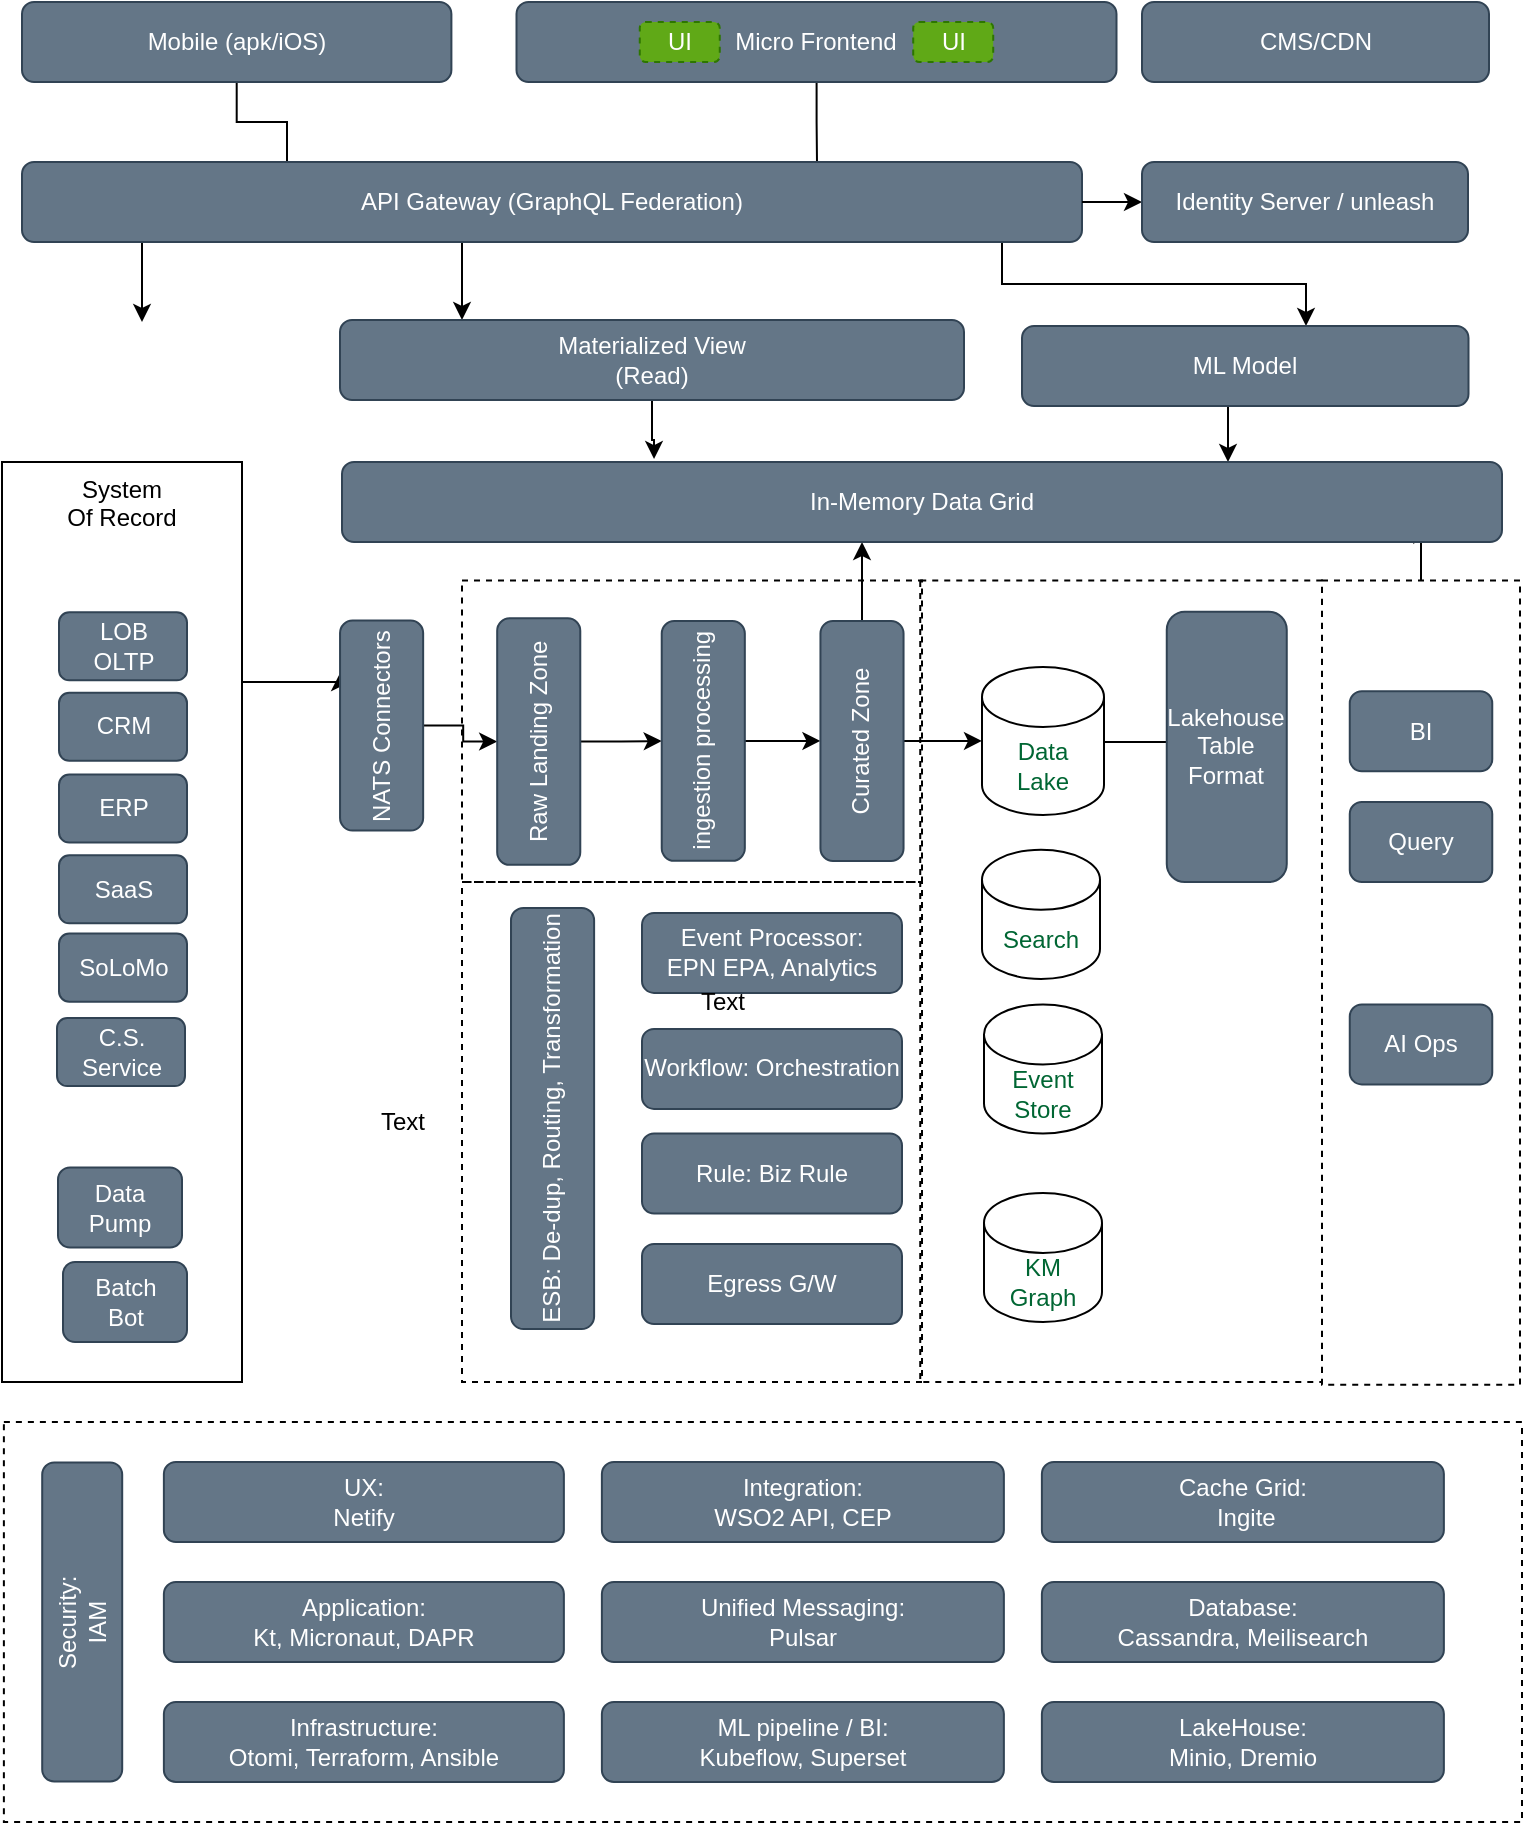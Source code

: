 <mxfile version="22.1.5" type="github">
  <diagram name="Page-1" id="63fa74Grwjo4TsL1Jt9k">
    <mxGraphModel dx="1590" dy="1047" grid="1" gridSize="10" guides="1" tooltips="1" connect="1" arrows="1" fold="1" page="1" pageScale="1" pageWidth="850" pageHeight="1100" math="0" shadow="0">
      <root>
        <mxCell id="0" />
        <mxCell id="1" parent="0" />
        <mxCell id="QkDSQcAo3J11459JGNHK-1" value="" style="rounded=0;whiteSpace=wrap;html=1;align=center;verticalAlign=top;strokeColor=default;fillColor=none;dashed=1;" vertex="1" parent="1">
          <mxGeometry x="70.94" y="830" width="759.06" height="200" as="geometry" />
        </mxCell>
        <mxCell id="QkDSQcAo3J11459JGNHK-2" value="" style="rounded=0;whiteSpace=wrap;html=1;align=center;verticalAlign=top;strokeColor=default;fillColor=none;dashed=1;" vertex="1" parent="1">
          <mxGeometry x="529.12" y="409.23" width="200.88" height="400.77" as="geometry" />
        </mxCell>
        <mxCell id="QkDSQcAo3J11459JGNHK-3" style="edgeStyle=orthogonalEdgeStyle;rounded=0;orthogonalLoop=1;jettySize=auto;html=1;entryX=0.25;entryY=0;entryDx=0;entryDy=0;startArrow=none;startFill=0;endArrow=none;endFill=0;" edge="1" parent="1" source="QkDSQcAo3J11459JGNHK-4" target="QkDSQcAo3J11459JGNHK-14">
          <mxGeometry relative="1" as="geometry" />
        </mxCell>
        <mxCell id="QkDSQcAo3J11459JGNHK-4" value="Mobile (apk/iOS)" style="rounded=1;whiteSpace=wrap;html=1;fillColor=#647687;strokeColor=#314354;fontColor=#ffffff;" vertex="1" parent="1">
          <mxGeometry x="80" y="120" width="214.7" height="40" as="geometry" />
        </mxCell>
        <mxCell id="QkDSQcAo3J11459JGNHK-5" style="edgeStyle=orthogonalEdgeStyle;rounded=0;orthogonalLoop=1;jettySize=auto;html=1;entryX=0.924;entryY=1.029;entryDx=0;entryDy=0;entryPerimeter=0;startArrow=none;startFill=0;endArrow=classic;endFill=1;" edge="1" parent="1" source="QkDSQcAo3J11459JGNHK-6" target="QkDSQcAo3J11459JGNHK-39">
          <mxGeometry relative="1" as="geometry" />
        </mxCell>
        <mxCell id="QkDSQcAo3J11459JGNHK-6" value="" style="rounded=0;whiteSpace=wrap;html=1;align=center;verticalAlign=top;strokeColor=default;fillColor=none;dashed=1;" vertex="1" parent="1">
          <mxGeometry x="730" y="409.23" width="99" height="402.11" as="geometry" />
        </mxCell>
        <mxCell id="QkDSQcAo3J11459JGNHK-7" value="" style="rounded=0;whiteSpace=wrap;html=1;align=center;verticalAlign=top;strokeColor=default;fillColor=none;dashed=1;" vertex="1" parent="1">
          <mxGeometry x="300" y="560" width="230" height="250" as="geometry" />
        </mxCell>
        <mxCell id="QkDSQcAo3J11459JGNHK-8" value="" style="rounded=0;whiteSpace=wrap;html=1;align=center;verticalAlign=top;strokeColor=default;fillColor=none;dashed=1;" vertex="1" parent="1">
          <mxGeometry x="300" y="409.23" width="230" height="150.77" as="geometry" />
        </mxCell>
        <mxCell id="QkDSQcAo3J11459JGNHK-9" style="edgeStyle=orthogonalEdgeStyle;rounded=0;orthogonalLoop=1;jettySize=auto;html=1;fontColor=#000099;startArrow=none;startFill=0;endArrow=none;endFill=0;entryX=0.75;entryY=0;entryDx=0;entryDy=0;" edge="1" parent="1" source="QkDSQcAo3J11459JGNHK-10" target="QkDSQcAo3J11459JGNHK-14">
          <mxGeometry relative="1" as="geometry" />
        </mxCell>
        <mxCell id="QkDSQcAo3J11459JGNHK-10" value="Micro Frontend&lt;br&gt;" style="rounded=1;whiteSpace=wrap;html=1;fillColor=#647687;strokeColor=#314354;fontColor=#ffffff;" vertex="1" parent="1">
          <mxGeometry x="327.25" y="120" width="300" height="40" as="geometry" />
        </mxCell>
        <mxCell id="QkDSQcAo3J11459JGNHK-11" style="edgeStyle=orthogonalEdgeStyle;rounded=0;orthogonalLoop=1;jettySize=auto;html=1;fontColor=#000099;startArrow=none;startFill=0;endArrow=classic;endFill=1;" edge="1" parent="1" source="QkDSQcAo3J11459JGNHK-14">
          <mxGeometry relative="1" as="geometry">
            <mxPoint x="140" y="280" as="targetPoint" />
            <Array as="points">
              <mxPoint x="140" y="250" />
              <mxPoint x="140" y="250" />
            </Array>
          </mxGeometry>
        </mxCell>
        <mxCell id="QkDSQcAo3J11459JGNHK-12" style="edgeStyle=orthogonalEdgeStyle;rounded=0;orthogonalLoop=1;jettySize=auto;html=1;fontColor=#000099;startArrow=none;startFill=0;endArrow=classic;endFill=1;" edge="1" parent="1" source="QkDSQcAo3J11459JGNHK-14" target="QkDSQcAo3J11459JGNHK-27">
          <mxGeometry relative="1" as="geometry">
            <Array as="points">
              <mxPoint x="300" y="250" />
              <mxPoint x="300" y="250" />
            </Array>
          </mxGeometry>
        </mxCell>
        <mxCell id="QkDSQcAo3J11459JGNHK-13" style="edgeStyle=orthogonalEdgeStyle;rounded=0;orthogonalLoop=1;jettySize=auto;html=1;startArrow=none;startFill=0;endArrow=classic;endFill=1;" edge="1" parent="1" source="QkDSQcAo3J11459JGNHK-14" target="QkDSQcAo3J11459JGNHK-29">
          <mxGeometry relative="1" as="geometry">
            <Array as="points">
              <mxPoint x="570" y="261" />
              <mxPoint x="722" y="261" />
            </Array>
          </mxGeometry>
        </mxCell>
        <mxCell id="QkDSQcAo3J11459JGNHK-14" value="API Gateway (GraphQL Federation)" style="rounded=1;whiteSpace=wrap;html=1;fillColor=#647687;strokeColor=#314354;fontColor=#ffffff;" vertex="1" parent="1">
          <mxGeometry x="80" y="200" width="530" height="40" as="geometry" />
        </mxCell>
        <mxCell id="QkDSQcAo3J11459JGNHK-15" style="edgeStyle=orthogonalEdgeStyle;rounded=0;orthogonalLoop=1;jettySize=auto;html=1;entryX=0.75;entryY=0;entryDx=0;entryDy=0;fontColor=#000099;startArrow=none;startFill=0;endArrow=classic;endFill=1;" edge="1" parent="1" source="QkDSQcAo3J11459JGNHK-16" target="QkDSQcAo3J11459JGNHK-25">
          <mxGeometry relative="1" as="geometry">
            <Array as="points">
              <mxPoint x="200" y="460" />
              <mxPoint x="200" y="460" />
            </Array>
          </mxGeometry>
        </mxCell>
        <mxCell id="QkDSQcAo3J11459JGNHK-16" value="System&lt;br&gt;Of Record" style="rounded=0;whiteSpace=wrap;html=1;align=center;verticalAlign=top;" vertex="1" parent="1">
          <mxGeometry x="70" y="350" width="120" height="460" as="geometry" />
        </mxCell>
        <mxCell id="QkDSQcAo3J11459JGNHK-17" value="C.S. Service" style="rounded=1;whiteSpace=wrap;html=1;fillColor=#647687;strokeColor=#314354;fontColor=#ffffff;" vertex="1" parent="QkDSQcAo3J11459JGNHK-16">
          <mxGeometry x="27.5" y="277.973" width="64" height="34.074" as="geometry" />
        </mxCell>
        <mxCell id="QkDSQcAo3J11459JGNHK-18" value="LOB&lt;br&gt;OLTP" style="rounded=1;whiteSpace=wrap;html=1;fillColor=#647687;strokeColor=#314354;fontColor=#ffffff;" vertex="1" parent="QkDSQcAo3J11459JGNHK-16">
          <mxGeometry x="28.5" y="75.105" width="64" height="34.074" as="geometry" />
        </mxCell>
        <mxCell id="QkDSQcAo3J11459JGNHK-19" value="CRM" style="rounded=1;whiteSpace=wrap;html=1;fillColor=#647687;strokeColor=#314354;fontColor=#ffffff;" vertex="1" parent="QkDSQcAo3J11459JGNHK-16">
          <mxGeometry x="28.5" y="115.338" width="64" height="34.074" as="geometry" />
        </mxCell>
        <mxCell id="QkDSQcAo3J11459JGNHK-20" value="ERP" style="rounded=1;whiteSpace=wrap;html=1;fillColor=#647687;strokeColor=#314354;fontColor=#ffffff;" vertex="1" parent="QkDSQcAo3J11459JGNHK-16">
          <mxGeometry x="28.5" y="156.227" width="64" height="34.074" as="geometry" />
        </mxCell>
        <mxCell id="QkDSQcAo3J11459JGNHK-21" value="SaaS" style="rounded=1;whiteSpace=wrap;html=1;fillColor=#647687;strokeColor=#314354;fontColor=#ffffff;" vertex="1" parent="QkDSQcAo3J11459JGNHK-16">
          <mxGeometry x="28.5" y="196.596" width="64" height="34.074" as="geometry" />
        </mxCell>
        <mxCell id="QkDSQcAo3J11459JGNHK-22" value="SoLoMo" style="rounded=1;whiteSpace=wrap;html=1;fillColor=#647687;strokeColor=#314354;fontColor=#ffffff;" vertex="1" parent="QkDSQcAo3J11459JGNHK-16">
          <mxGeometry x="28.5" y="235.79" width="64" height="34.074" as="geometry" />
        </mxCell>
        <mxCell id="QkDSQcAo3J11459JGNHK-23" value="Batch&lt;br&gt;Bot" style="rounded=1;whiteSpace=wrap;html=1;fillColor=#647687;strokeColor=#314354;fontColor=#ffffff;" vertex="1" parent="QkDSQcAo3J11459JGNHK-16">
          <mxGeometry x="30.5" y="400" width="62" height="40" as="geometry" />
        </mxCell>
        <mxCell id="QkDSQcAo3J11459JGNHK-24" style="edgeStyle=orthogonalEdgeStyle;rounded=0;orthogonalLoop=1;jettySize=auto;html=1;entryX=0.5;entryY=0;entryDx=0;entryDy=0;fontColor=#000099;startArrow=none;startFill=0;endArrow=classic;endFill=1;" edge="1" parent="1" source="QkDSQcAo3J11459JGNHK-25" target="QkDSQcAo3J11459JGNHK-33">
          <mxGeometry relative="1" as="geometry" />
        </mxCell>
        <mxCell id="QkDSQcAo3J11459JGNHK-25" value="NATS Connectors" style="rounded=1;whiteSpace=wrap;html=1;fillColor=#647687;strokeColor=#314354;fontColor=#ffffff;rotation=-90;" vertex="1" parent="1">
          <mxGeometry x="207.31" y="461.01" width="104.98" height="41.55" as="geometry" />
        </mxCell>
        <mxCell id="QkDSQcAo3J11459JGNHK-26" style="edgeStyle=orthogonalEdgeStyle;rounded=0;orthogonalLoop=1;jettySize=auto;html=1;fontColor=#000099;startArrow=none;startFill=0;endArrow=classic;endFill=1;entryX=0.269;entryY=-0.037;entryDx=0;entryDy=0;entryPerimeter=0;" edge="1" parent="1" source="QkDSQcAo3J11459JGNHK-27" target="QkDSQcAo3J11459JGNHK-39">
          <mxGeometry relative="1" as="geometry">
            <Array as="points" />
          </mxGeometry>
        </mxCell>
        <mxCell id="QkDSQcAo3J11459JGNHK-27" value="Materialized View&lt;br&gt;(Read)" style="rounded=1;whiteSpace=wrap;html=1;fillColor=#647687;strokeColor=#314354;fontColor=#ffffff;" vertex="1" parent="1">
          <mxGeometry x="239" y="279" width="312" height="40" as="geometry" />
        </mxCell>
        <mxCell id="QkDSQcAo3J11459JGNHK-28" style="edgeStyle=orthogonalEdgeStyle;rounded=0;orthogonalLoop=1;jettySize=auto;html=1;startArrow=none;startFill=0;endArrow=classic;endFill=1;" edge="1" parent="1" source="QkDSQcAo3J11459JGNHK-29" target="QkDSQcAo3J11459JGNHK-39">
          <mxGeometry relative="1" as="geometry">
            <Array as="points">
              <mxPoint x="683" y="340" />
              <mxPoint x="683" y="340" />
            </Array>
          </mxGeometry>
        </mxCell>
        <mxCell id="QkDSQcAo3J11459JGNHK-29" value="ML Model" style="rounded=1;whiteSpace=wrap;html=1;fillColor=#647687;strokeColor=#314354;fontColor=#ffffff;" vertex="1" parent="1">
          <mxGeometry x="580" y="282" width="223.25" height="40" as="geometry" />
        </mxCell>
        <mxCell id="QkDSQcAo3J11459JGNHK-30" value="UI" style="rounded=1;whiteSpace=wrap;html=1;dashed=1;fillStyle=auto;fontColor=#ffffff;fillColor=#60a917;strokeColor=#2D7600;" vertex="1" parent="1">
          <mxGeometry x="525.61" y="130" width="40" height="20" as="geometry" />
        </mxCell>
        <mxCell id="QkDSQcAo3J11459JGNHK-31" value="UI" style="rounded=1;whiteSpace=wrap;html=1;dashed=1;fillStyle=auto;fontColor=#ffffff;fillColor=#60a917;strokeColor=#2D7600;" vertex="1" parent="1">
          <mxGeometry x="388.88" y="130" width="40" height="20" as="geometry" />
        </mxCell>
        <mxCell id="QkDSQcAo3J11459JGNHK-32" style="edgeStyle=orthogonalEdgeStyle;rounded=0;orthogonalLoop=1;jettySize=auto;html=1;entryX=0.5;entryY=0;entryDx=0;entryDy=0;fontColor=#000099;startArrow=none;startFill=0;endArrow=classic;endFill=1;" edge="1" parent="1" source="QkDSQcAo3J11459JGNHK-33" target="QkDSQcAo3J11459JGNHK-35">
          <mxGeometry relative="1" as="geometry" />
        </mxCell>
        <mxCell id="QkDSQcAo3J11459JGNHK-33" value="Raw Landing Zone" style="rounded=1;whiteSpace=wrap;html=1;fillColor=#647687;strokeColor=#314354;fontColor=#ffffff;rotation=-90;" vertex="1" parent="1">
          <mxGeometry x="276.73" y="469" width="123.27" height="41.55" as="geometry" />
        </mxCell>
        <mxCell id="QkDSQcAo3J11459JGNHK-34" style="edgeStyle=orthogonalEdgeStyle;rounded=0;orthogonalLoop=1;jettySize=auto;html=1;entryX=0.5;entryY=0;entryDx=0;entryDy=0;fontColor=#000099;startArrow=none;startFill=0;endArrow=classic;endFill=1;" edge="1" parent="1" source="QkDSQcAo3J11459JGNHK-35" target="QkDSQcAo3J11459JGNHK-38">
          <mxGeometry relative="1" as="geometry" />
        </mxCell>
        <mxCell id="QkDSQcAo3J11459JGNHK-35" value="ingestion processing" style="rounded=1;whiteSpace=wrap;html=1;fillColor=#647687;strokeColor=#314354;fontColor=#ffffff;rotation=-90;" vertex="1" parent="1">
          <mxGeometry x="360.71" y="468.71" width="119.86" height="41.55" as="geometry" />
        </mxCell>
        <mxCell id="QkDSQcAo3J11459JGNHK-36" style="edgeStyle=orthogonalEdgeStyle;rounded=0;orthogonalLoop=1;jettySize=auto;html=1;fontColor=#006633;startArrow=none;startFill=0;endArrow=classic;endFill=1;" edge="1" parent="1" source="QkDSQcAo3J11459JGNHK-38" target="QkDSQcAo3J11459JGNHK-39">
          <mxGeometry relative="1" as="geometry">
            <Array as="points">
              <mxPoint x="500" y="420" />
              <mxPoint x="500" y="420" />
            </Array>
          </mxGeometry>
        </mxCell>
        <mxCell id="QkDSQcAo3J11459JGNHK-37" style="edgeStyle=orthogonalEdgeStyle;rounded=0;orthogonalLoop=1;jettySize=auto;html=1;entryX=0;entryY=0.5;entryDx=0;entryDy=0;entryPerimeter=0;fontColor=#000099;startArrow=none;startFill=0;endArrow=classic;endFill=1;" edge="1" parent="1" source="QkDSQcAo3J11459JGNHK-38" target="QkDSQcAo3J11459JGNHK-40">
          <mxGeometry relative="1" as="geometry">
            <Array as="points" />
          </mxGeometry>
        </mxCell>
        <mxCell id="QkDSQcAo3J11459JGNHK-38" value="Curated Zone" style="rounded=1;whiteSpace=wrap;html=1;fillColor=#647687;strokeColor=#314354;fontColor=#ffffff;rotation=-90;" vertex="1" parent="1">
          <mxGeometry x="440" y="468.71" width="120" height="41.55" as="geometry" />
        </mxCell>
        <mxCell id="QkDSQcAo3J11459JGNHK-39" value="In-Memory Data Grid" style="rounded=1;whiteSpace=wrap;html=1;fillColor=#647687;strokeColor=#314354;fontColor=#ffffff;" vertex="1" parent="1">
          <mxGeometry x="240" y="350" width="580" height="40" as="geometry" />
        </mxCell>
        <mxCell id="QkDSQcAo3J11459JGNHK-40" value="Data&lt;br&gt;Lake" style="shape=cylinder3;whiteSpace=wrap;html=1;boundedLbl=1;backgroundOutline=1;size=15;fillStyle=auto;fontColor=#006633;fillColor=default;" vertex="1" parent="1">
          <mxGeometry x="560" y="452.48" width="61" height="74" as="geometry" />
        </mxCell>
        <mxCell id="QkDSQcAo3J11459JGNHK-41" style="edgeStyle=orthogonalEdgeStyle;rounded=0;orthogonalLoop=1;jettySize=auto;html=1;startArrow=none;startFill=0;endArrow=none;endFill=0;" edge="1" parent="1" source="QkDSQcAo3J11459JGNHK-42" target="QkDSQcAo3J11459JGNHK-40">
          <mxGeometry relative="1" as="geometry">
            <Array as="points">
              <mxPoint x="640" y="490" />
              <mxPoint x="640" y="490" />
            </Array>
          </mxGeometry>
        </mxCell>
        <mxCell id="QkDSQcAo3J11459JGNHK-42" value="Lakehouse&lt;br&gt;Table Format" style="rounded=1;whiteSpace=wrap;html=1;fillColor=#647687;strokeColor=#314354;fontColor=#ffffff;" vertex="1" parent="1">
          <mxGeometry x="652.38" y="424.89" width="60" height="135.11" as="geometry" />
        </mxCell>
        <mxCell id="QkDSQcAo3J11459JGNHK-43" value="Rule: Biz Rule" style="rounded=1;whiteSpace=wrap;html=1;fillColor=#647687;strokeColor=#314354;fontColor=#ffffff;" vertex="1" parent="1">
          <mxGeometry x="390" y="685.77" width="130" height="40" as="geometry" />
        </mxCell>
        <mxCell id="QkDSQcAo3J11459JGNHK-44" value="Workflow: Orchestration" style="rounded=1;whiteSpace=wrap;html=1;fillColor=#647687;strokeColor=#314354;fontColor=#ffffff;" vertex="1" parent="1">
          <mxGeometry x="390" y="633.44" width="130" height="40" as="geometry" />
        </mxCell>
        <mxCell id="QkDSQcAo3J11459JGNHK-45" value="Event Processor: &lt;br&gt;EPN EPA, Analytics" style="rounded=1;whiteSpace=wrap;html=1;fillColor=#647687;strokeColor=#314354;fontColor=#ffffff;" vertex="1" parent="1">
          <mxGeometry x="390" y="575.44" width="130" height="40" as="geometry" />
        </mxCell>
        <mxCell id="QkDSQcAo3J11459JGNHK-46" value="Query" style="rounded=1;whiteSpace=wrap;html=1;fillColor=#647687;strokeColor=#314354;fontColor=#ffffff;" vertex="1" parent="1">
          <mxGeometry x="743.88" y="520" width="71.25" height="40" as="geometry" />
        </mxCell>
        <mxCell id="QkDSQcAo3J11459JGNHK-47" value="ESB: De-dup, Routing, Transformation" style="rounded=1;whiteSpace=wrap;html=1;fillColor=#647687;strokeColor=#314354;fontColor=#ffffff;rotation=-90;" vertex="1" parent="1">
          <mxGeometry x="240" y="657.45" width="210.56" height="41.55" as="geometry" />
        </mxCell>
        <mxCell id="QkDSQcAo3J11459JGNHK-48" style="edgeStyle=orthogonalEdgeStyle;rounded=0;orthogonalLoop=1;jettySize=auto;html=1;endArrow=none;endFill=0;startArrow=classic;startFill=1;" edge="1" parent="1" source="QkDSQcAo3J11459JGNHK-49" target="QkDSQcAo3J11459JGNHK-14">
          <mxGeometry relative="1" as="geometry" />
        </mxCell>
        <mxCell id="QkDSQcAo3J11459JGNHK-49" value="Identity Server / unleash" style="rounded=1;whiteSpace=wrap;html=1;fillColor=#647687;strokeColor=#314354;fontColor=#ffffff;" vertex="1" parent="1">
          <mxGeometry x="640" y="200" width="163" height="40" as="geometry" />
        </mxCell>
        <mxCell id="QkDSQcAo3J11459JGNHK-50" value="Egress G/W" style="rounded=1;whiteSpace=wrap;html=1;fillColor=#647687;strokeColor=#314354;fontColor=#ffffff;" vertex="1" parent="1">
          <mxGeometry x="390" y="741.01" width="130" height="40" as="geometry" />
        </mxCell>
        <mxCell id="QkDSQcAo3J11459JGNHK-51" value="BI" style="rounded=1;whiteSpace=wrap;html=1;fillColor=#647687;strokeColor=#314354;fontColor=#ffffff;" vertex="1" parent="1">
          <mxGeometry x="743.88" y="464.61" width="71.25" height="40" as="geometry" />
        </mxCell>
        <mxCell id="QkDSQcAo3J11459JGNHK-52" value="Data&lt;br&gt;Pump" style="rounded=1;whiteSpace=wrap;html=1;fillColor=#647687;strokeColor=#314354;fontColor=#ffffff;" vertex="1" parent="1">
          <mxGeometry x="98" y="702.78" width="62" height="40" as="geometry" />
        </mxCell>
        <mxCell id="QkDSQcAo3J11459JGNHK-53" style="edgeStyle=orthogonalEdgeStyle;rounded=0;orthogonalLoop=1;jettySize=auto;html=1;exitX=0.5;exitY=1;exitDx=0;exitDy=0;startArrow=none;startFill=0;endArrow=none;endFill=0;" edge="1" parent="1" source="QkDSQcAo3J11459JGNHK-16" target="QkDSQcAo3J11459JGNHK-16">
          <mxGeometry relative="1" as="geometry" />
        </mxCell>
        <mxCell id="QkDSQcAo3J11459JGNHK-54" value="Search" style="shape=cylinder3;whiteSpace=wrap;html=1;boundedLbl=1;backgroundOutline=1;size=15;fillStyle=auto;fontColor=#006633;fillColor=default;" vertex="1" parent="1">
          <mxGeometry x="560" y="543.89" width="59" height="64.56" as="geometry" />
        </mxCell>
        <mxCell id="QkDSQcAo3J11459JGNHK-55" value="Event&lt;br&gt;Store" style="shape=cylinder3;whiteSpace=wrap;html=1;boundedLbl=1;backgroundOutline=1;size=15;fillStyle=auto;fontColor=#006633;fillColor=default;" vertex="1" parent="1">
          <mxGeometry x="561" y="621.21" width="59" height="64.56" as="geometry" />
        </mxCell>
        <mxCell id="QkDSQcAo3J11459JGNHK-56" value="KM&lt;br&gt;Graph" style="shape=cylinder3;whiteSpace=wrap;html=1;boundedLbl=1;backgroundOutline=1;size=15;fillStyle=auto;fontColor=#006633;fillColor=default;" vertex="1" parent="1">
          <mxGeometry x="561" y="715.44" width="59" height="64.56" as="geometry" />
        </mxCell>
        <mxCell id="QkDSQcAo3J11459JGNHK-57" value="CMS/CDN" style="rounded=1;whiteSpace=wrap;html=1;fillColor=#647687;strokeColor=#314354;fontColor=#ffffff;" vertex="1" parent="1">
          <mxGeometry x="640" y="120" width="173.5" height="40" as="geometry" />
        </mxCell>
        <mxCell id="QkDSQcAo3J11459JGNHK-58" value="UX: &lt;br&gt;Netify" style="rounded=1;whiteSpace=wrap;html=1;fillColor=#647687;fontColor=#ffffff;strokeColor=#314354;" vertex="1" parent="1">
          <mxGeometry x="150.94" y="850" width="200" height="40" as="geometry" />
        </mxCell>
        <mxCell id="QkDSQcAo3J11459JGNHK-59" value="Application: &lt;br&gt;Kt, Micronaut, DAPR" style="rounded=1;whiteSpace=wrap;html=1;fillColor=#647687;fontColor=#ffffff;strokeColor=#314354;" vertex="1" parent="1">
          <mxGeometry x="150.94" y="910" width="200" height="40" as="geometry" />
        </mxCell>
        <mxCell id="QkDSQcAo3J11459JGNHK-60" value="Unified Messaging: &lt;br&gt;Pulsar" style="rounded=1;whiteSpace=wrap;html=1;fillColor=#647687;fontColor=#ffffff;strokeColor=#314354;" vertex="1" parent="1">
          <mxGeometry x="369.94" y="910" width="201" height="40" as="geometry" />
        </mxCell>
        <mxCell id="QkDSQcAo3J11459JGNHK-61" value="Integration: &lt;br&gt;WSO2 API, CEP" style="rounded=1;whiteSpace=wrap;html=1;fillColor=#647687;fontColor=#ffffff;strokeColor=#314354;" vertex="1" parent="1">
          <mxGeometry x="369.94" y="850" width="201" height="40" as="geometry" />
        </mxCell>
        <mxCell id="QkDSQcAo3J11459JGNHK-62" value="LakeHouse: &lt;br&gt;Minio, Dremio" style="rounded=1;whiteSpace=wrap;html=1;fillColor=#647687;fontColor=#ffffff;strokeColor=#314354;" vertex="1" parent="1">
          <mxGeometry x="589.94" y="970" width="201" height="40" as="geometry" />
        </mxCell>
        <mxCell id="QkDSQcAo3J11459JGNHK-63" value="Security: &lt;br&gt;IAM" style="rounded=1;whiteSpace=wrap;html=1;rotation=-90;fillColor=#647687;fontColor=#ffffff;strokeColor=#314354;" vertex="1" parent="1">
          <mxGeometry x="30.35" y="910" width="159.5" height="40" as="geometry" />
        </mxCell>
        <mxCell id="QkDSQcAo3J11459JGNHK-64" value="Infrastructure: &lt;br&gt;Otomi, Terraform, Ansible" style="rounded=1;whiteSpace=wrap;html=1;fillColor=#647687;fontColor=#ffffff;strokeColor=#314354;" vertex="1" parent="1">
          <mxGeometry x="150.94" y="970" width="200" height="40" as="geometry" />
        </mxCell>
        <mxCell id="QkDSQcAo3J11459JGNHK-65" value="Database: &lt;br&gt;Cassandra, Meilisearch" style="rounded=1;whiteSpace=wrap;html=1;fillColor=#647687;fontColor=#ffffff;strokeColor=#314354;" vertex="1" parent="1">
          <mxGeometry x="589.94" y="910" width="201" height="40" as="geometry" />
        </mxCell>
        <mxCell id="QkDSQcAo3J11459JGNHK-66" value="Cache Grid:&lt;br&gt;&amp;nbsp;Ingite" style="rounded=1;whiteSpace=wrap;html=1;fillColor=#647687;fontColor=#ffffff;strokeColor=#314354;" vertex="1" parent="1">
          <mxGeometry x="589.94" y="850" width="201" height="40" as="geometry" />
        </mxCell>
        <mxCell id="QkDSQcAo3J11459JGNHK-67" value="ML pipeline / BI:&lt;br&gt;Kubeflow, Superset" style="rounded=1;whiteSpace=wrap;html=1;fillColor=#647687;fontColor=#ffffff;strokeColor=#314354;" vertex="1" parent="1">
          <mxGeometry x="369.94" y="970" width="201" height="40" as="geometry" />
        </mxCell>
        <mxCell id="QkDSQcAo3J11459JGNHK-68" value="AI Ops" style="rounded=1;whiteSpace=wrap;html=1;fillColor=#647687;strokeColor=#314354;fontColor=#ffffff;" vertex="1" parent="1">
          <mxGeometry x="743.88" y="621.21" width="71.25" height="40" as="geometry" />
        </mxCell>
        <mxCell id="QkDSQcAo3J11459JGNHK-69" value="Text" style="text;html=1;resizable=0;autosize=1;align=center;verticalAlign=middle;points=[];fillColor=none;strokeColor=none;rounded=0;" vertex="1" parent="1">
          <mxGeometry x="405" y="605" width="50" height="30" as="geometry" />
        </mxCell>
        <mxCell id="QkDSQcAo3J11459JGNHK-70" value="Text" style="text;html=1;resizable=0;autosize=1;align=center;verticalAlign=middle;points=[];fillColor=none;strokeColor=none;rounded=0;" vertex="1" parent="1">
          <mxGeometry x="245" y="665" width="50" height="30" as="geometry" />
        </mxCell>
      </root>
    </mxGraphModel>
  </diagram>
</mxfile>
